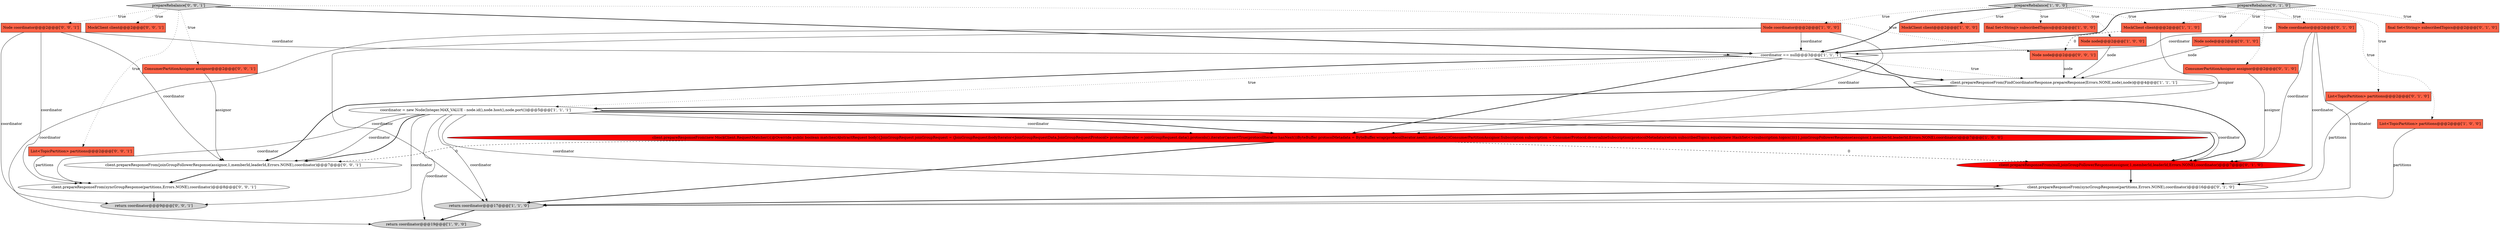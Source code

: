 digraph {
28 [style = filled, label = "Node node@@@2@@@['0', '0', '1']", fillcolor = tomato, shape = box image = "AAA0AAABBB3BBB"];
9 [style = filled, label = "client.prepareResponseFrom(new MockClient.RequestMatcher(){@Override public boolean matches(AbstractRequest body){JoinGroupRequest joinGroupRequest = (JoinGroupRequest)bodyIterator<JoinGroupRequestData.JoinGroupRequestProtocol> protocolIterator = joinGroupRequest.data().protocols().iterator()assertTrue(protocolIterator.hasNext())ByteBuffer protocolMetadata = ByteBuffer.wrap(protocolIterator.next().metadata())ConsumerPartitionAssignor.Subscription subscription = ConsumerProtocol.deserializeSubscription(protocolMetadata)return subscribedTopics.equals(new HashSet<>(subscription.topics()))}},joinGroupFollowerResponse(assignor,1,memberId,leaderId,Errors.NONE),coordinator)@@@7@@@['1', '0', '0']", fillcolor = red, shape = ellipse image = "AAA1AAABBB1BBB"];
18 [style = filled, label = "Node node@@@2@@@['0', '1', '0']", fillcolor = tomato, shape = box image = "AAA0AAABBB2BBB"];
15 [style = filled, label = "Node coordinator@@@2@@@['0', '1', '0']", fillcolor = tomato, shape = box image = "AAA0AAABBB2BBB"];
4 [style = filled, label = "return coordinator@@@19@@@['1', '0', '0']", fillcolor = lightgray, shape = ellipse image = "AAA0AAABBB1BBB"];
16 [style = filled, label = "ConsumerPartitionAssignor assignor@@@2@@@['0', '1', '0']", fillcolor = tomato, shape = box image = "AAA0AAABBB2BBB"];
14 [style = filled, label = "prepareRebalance['0', '1', '0']", fillcolor = lightgray, shape = diamond image = "AAA0AAABBB2BBB"];
29 [style = filled, label = "client.prepareResponseFrom(joinGroupFollowerResponse(assignor,1,memberId,leaderId,Errors.NONE),coordinator)@@@7@@@['0', '0', '1']", fillcolor = white, shape = ellipse image = "AAA0AAABBB3BBB"];
24 [style = filled, label = "prepareRebalance['0', '0', '1']", fillcolor = lightgray, shape = diamond image = "AAA0AAABBB3BBB"];
8 [style = filled, label = "client.prepareResponseFrom(FindCoordinatorResponse.prepareResponse(Errors.NONE,node),node)@@@4@@@['1', '1', '1']", fillcolor = white, shape = ellipse image = "AAA0AAABBB1BBB"];
10 [style = filled, label = "coordinator == null@@@3@@@['1', '1', '1']", fillcolor = white, shape = diamond image = "AAA0AAABBB1BBB"];
5 [style = filled, label = "prepareRebalance['1', '0', '0']", fillcolor = lightgray, shape = diamond image = "AAA0AAABBB1BBB"];
23 [style = filled, label = "MockClient client@@@2@@@['0', '0', '1']", fillcolor = tomato, shape = box image = "AAA0AAABBB3BBB"];
19 [style = filled, label = "final Set<String> subscribedTopics@@@2@@@['0', '1', '0']", fillcolor = tomato, shape = box image = "AAA0AAABBB2BBB"];
20 [style = filled, label = "client.prepareResponseFrom(syncGroupResponse(partitions,Errors.NONE),coordinator)@@@16@@@['0', '1', '0']", fillcolor = white, shape = ellipse image = "AAA0AAABBB2BBB"];
0 [style = filled, label = "return coordinator@@@17@@@['1', '1', '0']", fillcolor = lightgray, shape = ellipse image = "AAA0AAABBB1BBB"];
6 [style = filled, label = "Node node@@@2@@@['1', '0', '0']", fillcolor = tomato, shape = box image = "AAA0AAABBB1BBB"];
13 [style = filled, label = "client.prepareResponseFrom(null,joinGroupFollowerResponse(assignor,1,memberId,leaderId,Errors.NONE),coordinator)@@@7@@@['0', '1', '0']", fillcolor = red, shape = ellipse image = "AAA1AAABBB2BBB"];
26 [style = filled, label = "ConsumerPartitionAssignor assignor@@@2@@@['0', '0', '1']", fillcolor = tomato, shape = box image = "AAA0AAABBB3BBB"];
27 [style = filled, label = "client.prepareResponseFrom(syncGroupResponse(partitions,Errors.NONE),coordinator)@@@8@@@['0', '0', '1']", fillcolor = white, shape = ellipse image = "AAA0AAABBB3BBB"];
25 [style = filled, label = "return coordinator@@@9@@@['0', '0', '1']", fillcolor = lightgray, shape = ellipse image = "AAA0AAABBB3BBB"];
1 [style = filled, label = "Node coordinator@@@2@@@['1', '0', '0']", fillcolor = tomato, shape = box image = "AAA0AAABBB1BBB"];
3 [style = filled, label = "MockClient client@@@2@@@['1', '0', '0']", fillcolor = tomato, shape = box image = "AAA0AAABBB1BBB"];
7 [style = filled, label = "final Set<String> subscribedTopics@@@2@@@['1', '0', '0']", fillcolor = tomato, shape = box image = "AAA0AAABBB1BBB"];
12 [style = filled, label = "MockClient client@@@2@@@['1', '1', '0']", fillcolor = tomato, shape = box image = "AAA0AAABBB1BBB"];
2 [style = filled, label = "coordinator = new Node(Integer.MAX_VALUE - node.id(),node.host(),node.port())@@@5@@@['1', '1', '1']", fillcolor = white, shape = ellipse image = "AAA0AAABBB1BBB"];
22 [style = filled, label = "Node coordinator@@@2@@@['0', '0', '1']", fillcolor = tomato, shape = box image = "AAA0AAABBB3BBB"];
17 [style = filled, label = "List<TopicPartition> partitions@@@2@@@['0', '1', '0']", fillcolor = tomato, shape = box image = "AAA0AAABBB2BBB"];
11 [style = filled, label = "List<TopicPartition> partitions@@@2@@@['1', '0', '0']", fillcolor = tomato, shape = box image = "AAA0AAABBB1BBB"];
21 [style = filled, label = "List<TopicPartition> partitions@@@2@@@['0', '0', '1']", fillcolor = tomato, shape = box image = "AAA0AAABBB3BBB"];
24->10 [style = bold, label=""];
16->13 [style = solid, label="assignor"];
1->10 [style = solid, label="coordinator"];
10->8 [style = dotted, label="true"];
5->10 [style = bold, label=""];
2->0 [style = solid, label="coordinator"];
21->27 [style = solid, label="partitions"];
14->19 [style = dotted, label="true"];
6->8 [style = solid, label="node"];
9->0 [style = bold, label=""];
14->12 [style = dotted, label="true"];
18->8 [style = solid, label="node"];
17->20 [style = solid, label="partitions"];
15->0 [style = solid, label="coordinator"];
11->0 [style = solid, label="partitions"];
5->1 [style = dotted, label="true"];
20->0 [style = bold, label=""];
2->9 [style = solid, label="coordinator"];
22->27 [style = solid, label="coordinator"];
5->6 [style = dotted, label="true"];
14->10 [style = bold, label=""];
15->13 [style = solid, label="coordinator"];
15->10 [style = solid, label="coordinator"];
2->9 [style = bold, label=""];
5->12 [style = dotted, label="true"];
2->29 [style = solid, label="coordinator"];
5->3 [style = dotted, label="true"];
24->28 [style = dotted, label="true"];
15->20 [style = solid, label="coordinator"];
2->4 [style = solid, label="coordinator"];
1->0 [style = solid, label="coordinator"];
2->13 [style = bold, label=""];
1->4 [style = solid, label="coordinator"];
14->16 [style = dotted, label="true"];
14->17 [style = dotted, label="true"];
29->27 [style = bold, label=""];
14->15 [style = dotted, label="true"];
5->11 [style = dotted, label="true"];
24->23 [style = dotted, label="true"];
9->29 [style = dashed, label="0"];
10->8 [style = bold, label=""];
8->2 [style = bold, label=""];
26->29 [style = solid, label="assignor"];
10->2 [style = dotted, label="true"];
24->26 [style = dotted, label="true"];
5->7 [style = dotted, label="true"];
0->4 [style = bold, label=""];
24->22 [style = dotted, label="true"];
10->13 [style = bold, label=""];
22->29 [style = solid, label="coordinator"];
10->29 [style = bold, label=""];
12->28 [style = dashed, label="0"];
2->20 [style = solid, label="coordinator"];
28->8 [style = solid, label="node"];
9->13 [style = dashed, label="0"];
2->13 [style = solid, label="coordinator"];
2->27 [style = solid, label="coordinator"];
10->9 [style = bold, label=""];
12->9 [style = solid, label="assignor"];
2->25 [style = solid, label="coordinator"];
22->10 [style = solid, label="coordinator"];
2->29 [style = bold, label=""];
24->21 [style = dotted, label="true"];
14->18 [style = dotted, label="true"];
27->25 [style = bold, label=""];
1->9 [style = solid, label="coordinator"];
22->25 [style = solid, label="coordinator"];
13->20 [style = bold, label=""];
}
